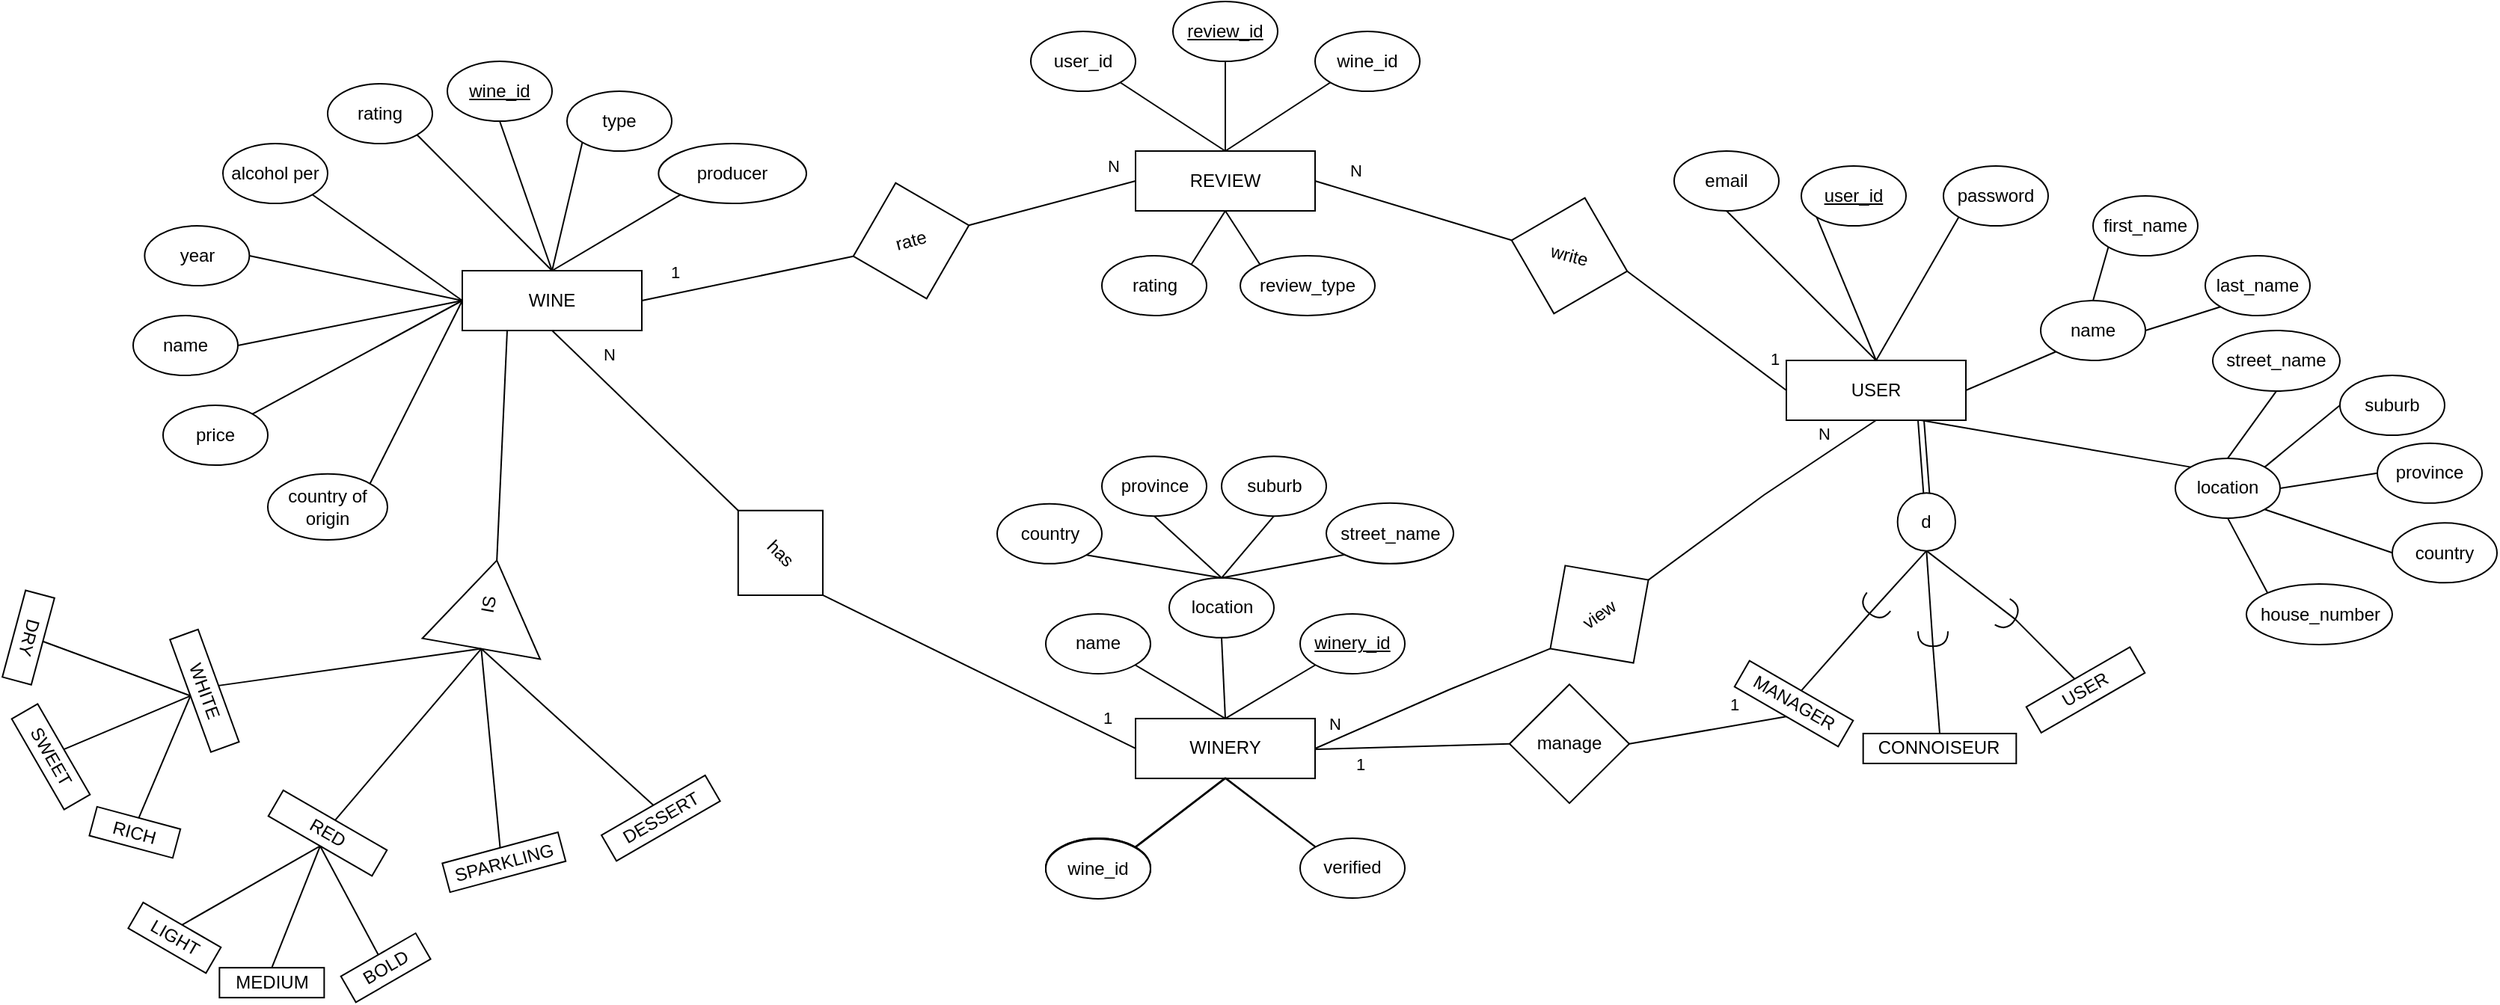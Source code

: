 <mxfile version="21.3.2" type="device">
  <diagram id="R2lEEEUBdFMjLlhIrx00" name="Page-1">
    <mxGraphModel dx="2692" dy="1970" grid="1" gridSize="10" guides="1" tooltips="1" connect="1" arrows="1" fold="1" page="1" pageScale="1" pageWidth="850" pageHeight="1100" math="0" shadow="0" extFonts="Permanent Marker^https://fonts.googleapis.com/css?family=Permanent+Marker">
      <root>
        <mxCell id="0" />
        <mxCell id="1" parent="0" />
        <mxCell id="uIdBbjLxFniSCo1o9cFx-1" value="WINE" style="rounded=0;whiteSpace=wrap;html=1;" parent="1" vertex="1">
          <mxGeometry x="20" y="70" width="120" height="40" as="geometry" />
        </mxCell>
        <mxCell id="uIdBbjLxFniSCo1o9cFx-4" value="&lt;u&gt;wine_id&lt;/u&gt;" style="ellipse;whiteSpace=wrap;html=1;" parent="1" vertex="1">
          <mxGeometry x="10" y="-70" width="70" height="40" as="geometry" />
        </mxCell>
        <mxCell id="uIdBbjLxFniSCo1o9cFx-5" value="" style="endArrow=none;html=1;rounded=0;exitX=0.5;exitY=0;exitDx=0;exitDy=0;entryX=0.5;entryY=1;entryDx=0;entryDy=0;" parent="1" source="uIdBbjLxFniSCo1o9cFx-1" target="uIdBbjLxFniSCo1o9cFx-4" edge="1">
          <mxGeometry width="50" height="50" relative="1" as="geometry">
            <mxPoint x="100" y="70" as="sourcePoint" />
            <mxPoint x="80" y="-20" as="targetPoint" />
          </mxGeometry>
        </mxCell>
        <mxCell id="uIdBbjLxFniSCo1o9cFx-6" value="type" style="ellipse;whiteSpace=wrap;html=1;" parent="1" vertex="1">
          <mxGeometry x="90" y="-50" width="70" height="40" as="geometry" />
        </mxCell>
        <mxCell id="uIdBbjLxFniSCo1o9cFx-7" value="" style="endArrow=none;html=1;rounded=0;entryX=0;entryY=1;entryDx=0;entryDy=0;exitX=0.5;exitY=0;exitDx=0;exitDy=0;" parent="1" source="uIdBbjLxFniSCo1o9cFx-1" target="uIdBbjLxFniSCo1o9cFx-6" edge="1">
          <mxGeometry width="50" height="50" relative="1" as="geometry">
            <mxPoint x="110" y="80" as="sourcePoint" />
            <mxPoint x="150.251" y="4.142" as="targetPoint" />
          </mxGeometry>
        </mxCell>
        <mxCell id="uIdBbjLxFniSCo1o9cFx-8" value="name" style="ellipse;whiteSpace=wrap;html=1;" parent="1" vertex="1">
          <mxGeometry x="-200" y="100" width="70" height="40" as="geometry" />
        </mxCell>
        <mxCell id="uIdBbjLxFniSCo1o9cFx-9" value="" style="endArrow=none;html=1;rounded=0;exitX=0;exitY=0.5;exitDx=0;exitDy=0;entryX=1;entryY=0.5;entryDx=0;entryDy=0;" parent="1" source="uIdBbjLxFniSCo1o9cFx-1" target="uIdBbjLxFniSCo1o9cFx-8" edge="1">
          <mxGeometry width="50" height="50" relative="1" as="geometry">
            <mxPoint x="40" y="90" as="sourcePoint" />
            <mxPoint x="-50" y="110" as="targetPoint" />
          </mxGeometry>
        </mxCell>
        <mxCell id="uIdBbjLxFniSCo1o9cFx-12" value="rating" style="ellipse;whiteSpace=wrap;html=1;" parent="1" vertex="1">
          <mxGeometry x="-70" y="-55" width="70" height="40" as="geometry" />
        </mxCell>
        <mxCell id="uIdBbjLxFniSCo1o9cFx-13" value="" style="endArrow=none;html=1;rounded=0;entryX=1;entryY=1;entryDx=0;entryDy=0;exitX=0.5;exitY=0;exitDx=0;exitDy=0;" parent="1" source="uIdBbjLxFniSCo1o9cFx-1" target="uIdBbjLxFniSCo1o9cFx-12" edge="1">
          <mxGeometry width="50" height="50" relative="1" as="geometry">
            <mxPoint x="140" y="110" as="sourcePoint" />
            <mxPoint x="390" y="360" as="targetPoint" />
          </mxGeometry>
        </mxCell>
        <mxCell id="uIdBbjLxFniSCo1o9cFx-17" value="USER" style="rounded=0;whiteSpace=wrap;html=1;" parent="1" vertex="1">
          <mxGeometry x="905" y="130" width="120" height="40" as="geometry" />
        </mxCell>
        <mxCell id="uIdBbjLxFniSCo1o9cFx-18" value="&lt;u&gt;user_id&lt;/u&gt;" style="ellipse;whiteSpace=wrap;html=1;" parent="1" vertex="1">
          <mxGeometry x="915" width="70" height="40" as="geometry" />
        </mxCell>
        <mxCell id="uIdBbjLxFniSCo1o9cFx-19" value="" style="endArrow=none;html=1;rounded=0;exitX=0.5;exitY=0;exitDx=0;exitDy=0;entryX=0;entryY=1;entryDx=0;entryDy=0;" parent="1" source="uIdBbjLxFniSCo1o9cFx-17" target="uIdBbjLxFniSCo1o9cFx-18" edge="1">
          <mxGeometry width="50" height="50" relative="1" as="geometry">
            <mxPoint x="985" y="130" as="sourcePoint" />
            <mxPoint x="965" y="40" as="targetPoint" />
          </mxGeometry>
        </mxCell>
        <mxCell id="uIdBbjLxFniSCo1o9cFx-20" value="password" style="ellipse;whiteSpace=wrap;html=1;" parent="1" vertex="1">
          <mxGeometry x="1010" width="70" height="40" as="geometry" />
        </mxCell>
        <mxCell id="uIdBbjLxFniSCo1o9cFx-21" value="" style="endArrow=none;html=1;rounded=0;entryX=0;entryY=1;entryDx=0;entryDy=0;exitX=0.5;exitY=0;exitDx=0;exitDy=0;" parent="1" source="uIdBbjLxFniSCo1o9cFx-17" target="uIdBbjLxFniSCo1o9cFx-20" edge="1">
          <mxGeometry width="50" height="50" relative="1" as="geometry">
            <mxPoint x="995" y="140" as="sourcePoint" />
            <mxPoint x="1245" y="390" as="targetPoint" />
          </mxGeometry>
        </mxCell>
        <mxCell id="uIdBbjLxFniSCo1o9cFx-22" value="name" style="ellipse;whiteSpace=wrap;html=1;" parent="1" vertex="1">
          <mxGeometry x="1075" y="90" width="70" height="40" as="geometry" />
        </mxCell>
        <mxCell id="uIdBbjLxFniSCo1o9cFx-23" value="" style="endArrow=none;html=1;rounded=0;exitX=1;exitY=0.5;exitDx=0;exitDy=0;entryX=0;entryY=1;entryDx=0;entryDy=0;" parent="1" source="uIdBbjLxFniSCo1o9cFx-17" target="uIdBbjLxFniSCo1o9cFx-22" edge="1">
          <mxGeometry width="50" height="50" relative="1" as="geometry">
            <mxPoint x="925" y="150" as="sourcePoint" />
            <mxPoint x="835" y="170" as="targetPoint" />
          </mxGeometry>
        </mxCell>
        <mxCell id="uIdBbjLxFniSCo1o9cFx-25" value="email" style="ellipse;whiteSpace=wrap;html=1;" parent="1" vertex="1">
          <mxGeometry x="830" y="-10" width="70" height="40" as="geometry" />
        </mxCell>
        <mxCell id="uIdBbjLxFniSCo1o9cFx-26" value="" style="endArrow=none;html=1;rounded=0;entryX=0.5;entryY=1;entryDx=0;entryDy=0;exitX=0.5;exitY=0;exitDx=0;exitDy=0;" parent="1" source="uIdBbjLxFniSCo1o9cFx-17" target="uIdBbjLxFniSCo1o9cFx-25" edge="1">
          <mxGeometry width="50" height="50" relative="1" as="geometry">
            <mxPoint x="1025" y="170" as="sourcePoint" />
            <mxPoint x="1275" y="420" as="targetPoint" />
          </mxGeometry>
        </mxCell>
        <mxCell id="uIdBbjLxFniSCo1o9cFx-28" value="write" style="rhombus;whiteSpace=wrap;html=1;rotation=15;" parent="1" vertex="1">
          <mxGeometry x="720" y="20" width="80" height="80" as="geometry" />
        </mxCell>
        <mxCell id="uIdBbjLxFniSCo1o9cFx-30" value="N" style="endArrow=none;html=1;rounded=0;exitX=1;exitY=0.5;exitDx=0;exitDy=0;entryX=0;entryY=0.5;entryDx=0;entryDy=0;" parent="1" source="uIdBbjLxFniSCo1o9cFx-107" target="uIdBbjLxFniSCo1o9cFx-76" edge="1">
          <mxGeometry x="0.776" y="14" width="50" height="50" relative="1" as="geometry">
            <mxPoint x="240" y="250" as="sourcePoint" />
            <mxPoint x="480" y="190" as="targetPoint" />
            <mxPoint x="1" as="offset" />
          </mxGeometry>
        </mxCell>
        <mxCell id="uIdBbjLxFniSCo1o9cFx-36" value="has" style="rhombus;whiteSpace=wrap;html=1;rotation=45;" parent="1" vertex="1">
          <mxGeometry x="192.68" y="218.66" width="80" height="80" as="geometry" />
        </mxCell>
        <mxCell id="uIdBbjLxFniSCo1o9cFx-41" value="1" style="endArrow=none;html=1;rounded=0;exitX=1;exitY=0.5;exitDx=0;exitDy=0;entryX=0;entryY=0.5;entryDx=0;entryDy=0;" parent="1" source="uIdBbjLxFniSCo1o9cFx-36" target="uIdBbjLxFniSCo1o9cFx-43" edge="1">
          <mxGeometry x="0.778" y="10" width="50" height="50" relative="1" as="geometry">
            <mxPoint x="350" y="59.48" as="sourcePoint" />
            <mxPoint x="430" y="269.48" as="targetPoint" />
            <mxPoint as="offset" />
          </mxGeometry>
        </mxCell>
        <mxCell id="uIdBbjLxFniSCo1o9cFx-42" value="N" style="endArrow=none;html=1;rounded=0;entryX=0;entryY=0.5;entryDx=0;entryDy=0;exitX=0.5;exitY=1;exitDx=0;exitDy=0;" parent="1" source="uIdBbjLxFniSCo1o9cFx-1" target="uIdBbjLxFniSCo1o9cFx-36" edge="1">
          <mxGeometry x="-0.557" y="15" width="50" height="50" relative="1" as="geometry">
            <mxPoint x="320" y="160" as="sourcePoint" />
            <mxPoint x="500" y="160" as="targetPoint" />
            <mxPoint as="offset" />
          </mxGeometry>
        </mxCell>
        <mxCell id="uIdBbjLxFniSCo1o9cFx-43" value="WINERY" style="rounded=0;whiteSpace=wrap;html=1;" parent="1" vertex="1">
          <mxGeometry x="470" y="369.48" width="120" height="40" as="geometry" />
        </mxCell>
        <mxCell id="uIdBbjLxFniSCo1o9cFx-44" value="&lt;u&gt;winery_id&lt;/u&gt;" style="ellipse;whiteSpace=wrap;html=1;" parent="1" vertex="1">
          <mxGeometry x="580" y="299.48" width="70" height="40" as="geometry" />
        </mxCell>
        <mxCell id="uIdBbjLxFniSCo1o9cFx-45" value="" style="endArrow=none;html=1;rounded=0;exitX=0.5;exitY=0;exitDx=0;exitDy=0;entryX=0;entryY=1;entryDx=0;entryDy=0;" parent="1" source="uIdBbjLxFniSCo1o9cFx-43" target="uIdBbjLxFniSCo1o9cFx-44" edge="1">
          <mxGeometry width="50" height="50" relative="1" as="geometry">
            <mxPoint x="550" y="369.48" as="sourcePoint" />
            <mxPoint x="530" y="279.48" as="targetPoint" />
          </mxGeometry>
        </mxCell>
        <mxCell id="uIdBbjLxFniSCo1o9cFx-46" value="location" style="ellipse;whiteSpace=wrap;html=1;" parent="1" vertex="1">
          <mxGeometry x="492.5" y="275.41" width="70" height="40" as="geometry" />
        </mxCell>
        <mxCell id="uIdBbjLxFniSCo1o9cFx-47" value="" style="endArrow=none;html=1;rounded=0;entryX=0.5;entryY=1;entryDx=0;entryDy=0;exitX=0.5;exitY=0;exitDx=0;exitDy=0;" parent="1" source="uIdBbjLxFniSCo1o9cFx-43" target="uIdBbjLxFniSCo1o9cFx-46" edge="1">
          <mxGeometry width="50" height="50" relative="1" as="geometry">
            <mxPoint x="560" y="379.48" as="sourcePoint" />
            <mxPoint x="810" y="629.48" as="targetPoint" />
          </mxGeometry>
        </mxCell>
        <mxCell id="uIdBbjLxFniSCo1o9cFx-48" value="wine_id" style="ellipse;whiteSpace=wrap;html=1;" parent="1" vertex="1">
          <mxGeometry x="410" y="449.48" width="70" height="40" as="geometry" />
        </mxCell>
        <mxCell id="uIdBbjLxFniSCo1o9cFx-49" value="" style="endArrow=none;html=1;rounded=0;exitX=0.5;exitY=1;exitDx=0;exitDy=0;entryX=1;entryY=0;entryDx=0;entryDy=0;" parent="1" source="uIdBbjLxFniSCo1o9cFx-43" target="uIdBbjLxFniSCo1o9cFx-48" edge="1">
          <mxGeometry width="50" height="50" relative="1" as="geometry">
            <mxPoint x="490" y="389.48" as="sourcePoint" />
            <mxPoint x="400" y="409.48" as="targetPoint" />
          </mxGeometry>
        </mxCell>
        <mxCell id="uIdBbjLxFniSCo1o9cFx-50" value="verified" style="ellipse;whiteSpace=wrap;html=1;" parent="1" vertex="1">
          <mxGeometry x="580" y="449.48" width="70" height="40" as="geometry" />
        </mxCell>
        <mxCell id="uIdBbjLxFniSCo1o9cFx-51" value="name" style="ellipse;whiteSpace=wrap;html=1;" parent="1" vertex="1">
          <mxGeometry x="410" y="299.48" width="70" height="40" as="geometry" />
        </mxCell>
        <mxCell id="uIdBbjLxFniSCo1o9cFx-52" value="" style="endArrow=none;html=1;rounded=0;entryX=1;entryY=1;entryDx=0;entryDy=0;exitX=0.5;exitY=0;exitDx=0;exitDy=0;" parent="1" source="uIdBbjLxFniSCo1o9cFx-43" target="uIdBbjLxFniSCo1o9cFx-51" edge="1">
          <mxGeometry width="50" height="50" relative="1" as="geometry">
            <mxPoint x="590" y="409.48" as="sourcePoint" />
            <mxPoint x="840" y="659.48" as="targetPoint" />
          </mxGeometry>
        </mxCell>
        <mxCell id="uIdBbjLxFniSCo1o9cFx-53" value="" style="endArrow=none;html=1;rounded=0;entryX=0;entryY=0;entryDx=0;entryDy=0;exitX=0.5;exitY=1;exitDx=0;exitDy=0;" parent="1" source="uIdBbjLxFniSCo1o9cFx-43" target="uIdBbjLxFniSCo1o9cFx-50" edge="1">
          <mxGeometry width="50" height="50" relative="1" as="geometry">
            <mxPoint x="570" y="389.48" as="sourcePoint" />
            <mxPoint x="685" y="309.48" as="targetPoint" />
          </mxGeometry>
        </mxCell>
        <mxCell id="uIdBbjLxFniSCo1o9cFx-70" value="N" style="endArrow=none;html=1;rounded=0;exitX=1;exitY=0.5;exitDx=0;exitDy=0;entryX=0;entryY=0.5;entryDx=0;entryDy=0;" parent="1" source="uIdBbjLxFniSCo1o9cFx-43" target="uIdBbjLxFniSCo1o9cFx-133" edge="1">
          <mxGeometry x="-0.778" y="10" width="50" height="50" relative="1" as="geometry">
            <mxPoint x="300" y="399.48" as="sourcePoint" />
            <mxPoint x="731.896" y="287.944" as="targetPoint" />
            <mxPoint as="offset" />
            <Array as="points">
              <mxPoint x="680" y="350" />
            </Array>
          </mxGeometry>
        </mxCell>
        <mxCell id="uIdBbjLxFniSCo1o9cFx-71" value="N" style="endArrow=none;html=1;rounded=0;exitX=1;exitY=0.5;exitDx=0;exitDy=0;entryX=0.5;entryY=1;entryDx=0;entryDy=0;" parent="1" source="uIdBbjLxFniSCo1o9cFx-133" target="uIdBbjLxFniSCo1o9cFx-17" edge="1">
          <mxGeometry x="0.63" y="12" width="50" height="50" relative="1" as="geometry">
            <mxPoint x="718.464" y="241.376" as="sourcePoint" />
            <mxPoint x="410" y="390" as="targetPoint" />
            <mxPoint as="offset" />
            <Array as="points">
              <mxPoint x="890" y="220" />
            </Array>
          </mxGeometry>
        </mxCell>
        <mxCell id="uIdBbjLxFniSCo1o9cFx-72" value="last_name" style="ellipse;whiteSpace=wrap;html=1;" parent="1" vertex="1">
          <mxGeometry x="1185" y="60" width="70" height="40" as="geometry" />
        </mxCell>
        <mxCell id="uIdBbjLxFniSCo1o9cFx-73" value="first_name" style="ellipse;whiteSpace=wrap;html=1;" parent="1" vertex="1">
          <mxGeometry x="1110" y="20" width="70" height="40" as="geometry" />
        </mxCell>
        <mxCell id="uIdBbjLxFniSCo1o9cFx-74" value="" style="endArrow=none;html=1;rounded=0;entryX=0;entryY=1;entryDx=0;entryDy=0;exitX=0.5;exitY=0;exitDx=0;exitDy=0;" parent="1" source="uIdBbjLxFniSCo1o9cFx-22" target="uIdBbjLxFniSCo1o9cFx-73" edge="1">
          <mxGeometry width="50" height="50" relative="1" as="geometry">
            <mxPoint x="965" y="100" as="sourcePoint" />
            <mxPoint x="1035" y="34" as="targetPoint" />
          </mxGeometry>
        </mxCell>
        <mxCell id="uIdBbjLxFniSCo1o9cFx-75" value="" style="endArrow=none;html=1;rounded=0;entryX=0;entryY=1;entryDx=0;entryDy=0;exitX=1;exitY=0.5;exitDx=0;exitDy=0;" parent="1" source="uIdBbjLxFniSCo1o9cFx-22" target="uIdBbjLxFniSCo1o9cFx-72" edge="1">
          <mxGeometry width="50" height="50" relative="1" as="geometry">
            <mxPoint x="975" y="110" as="sourcePoint" />
            <mxPoint x="1045" y="44" as="targetPoint" />
          </mxGeometry>
        </mxCell>
        <mxCell id="uIdBbjLxFniSCo1o9cFx-76" value="REVIEW" style="rounded=0;whiteSpace=wrap;html=1;" parent="1" vertex="1">
          <mxGeometry x="470" y="-10" width="120" height="40" as="geometry" />
        </mxCell>
        <mxCell id="uIdBbjLxFniSCo1o9cFx-77" value="&lt;u&gt;review_id&lt;/u&gt;" style="ellipse;whiteSpace=wrap;html=1;" parent="1" vertex="1">
          <mxGeometry x="495" y="-110" width="70" height="40" as="geometry" />
        </mxCell>
        <mxCell id="uIdBbjLxFniSCo1o9cFx-78" value="" style="endArrow=none;html=1;rounded=0;exitX=0.5;exitY=0;exitDx=0;exitDy=0;entryX=0.5;entryY=1;entryDx=0;entryDy=0;" parent="1" source="uIdBbjLxFniSCo1o9cFx-76" target="uIdBbjLxFniSCo1o9cFx-77" edge="1">
          <mxGeometry width="50" height="50" relative="1" as="geometry">
            <mxPoint x="550" y="10" as="sourcePoint" />
            <mxPoint x="530" y="-80" as="targetPoint" />
          </mxGeometry>
        </mxCell>
        <mxCell id="uIdBbjLxFniSCo1o9cFx-79" value="wine_id" style="ellipse;whiteSpace=wrap;html=1;" parent="1" vertex="1">
          <mxGeometry x="590" y="-90" width="70" height="40" as="geometry" />
        </mxCell>
        <mxCell id="uIdBbjLxFniSCo1o9cFx-80" value="" style="endArrow=none;html=1;rounded=0;entryX=0;entryY=1;entryDx=0;entryDy=0;exitX=0.5;exitY=0;exitDx=0;exitDy=0;" parent="1" source="uIdBbjLxFniSCo1o9cFx-76" target="uIdBbjLxFniSCo1o9cFx-79" edge="1">
          <mxGeometry width="50" height="50" relative="1" as="geometry">
            <mxPoint x="560" y="20" as="sourcePoint" />
            <mxPoint x="810" y="270" as="targetPoint" />
          </mxGeometry>
        </mxCell>
        <mxCell id="uIdBbjLxFniSCo1o9cFx-82" value="1" style="endArrow=none;html=1;rounded=0;exitX=1;exitY=0.5;exitDx=0;exitDy=0;entryX=0;entryY=0.5;entryDx=0;entryDy=0;" parent="1" source="uIdBbjLxFniSCo1o9cFx-28" target="uIdBbjLxFniSCo1o9cFx-17" edge="1">
          <mxGeometry x="0.705" y="12" width="50" height="50" relative="1" as="geometry">
            <mxPoint x="450" y="70" as="sourcePoint" />
            <mxPoint x="610" y="70" as="targetPoint" />
            <mxPoint as="offset" />
          </mxGeometry>
        </mxCell>
        <mxCell id="uIdBbjLxFniSCo1o9cFx-83" value="user_id" style="ellipse;whiteSpace=wrap;html=1;" parent="1" vertex="1">
          <mxGeometry x="400" y="-90" width="70" height="40" as="geometry" />
        </mxCell>
        <mxCell id="uIdBbjLxFniSCo1o9cFx-84" value="" style="endArrow=none;html=1;rounded=0;entryX=1;entryY=1;entryDx=0;entryDy=0;exitX=0.5;exitY=0;exitDx=0;exitDy=0;" parent="1" source="uIdBbjLxFniSCo1o9cFx-76" target="uIdBbjLxFniSCo1o9cFx-83" edge="1">
          <mxGeometry width="50" height="50" relative="1" as="geometry">
            <mxPoint x="590" y="50" as="sourcePoint" />
            <mxPoint x="840" y="300" as="targetPoint" />
          </mxGeometry>
        </mxCell>
        <mxCell id="uIdBbjLxFniSCo1o9cFx-102" value="N" style="endArrow=none;html=1;rounded=0;exitX=1;exitY=0.5;exitDx=0;exitDy=0;entryX=0;entryY=0.5;entryDx=0;entryDy=0;" parent="1" source="uIdBbjLxFniSCo1o9cFx-76" target="uIdBbjLxFniSCo1o9cFx-28" edge="1">
          <mxGeometry x="-0.654" y="14" width="50" height="50" relative="1" as="geometry">
            <mxPoint x="780" y="210" as="sourcePoint" />
            <mxPoint x="925" y="260" as="targetPoint" />
            <mxPoint as="offset" />
          </mxGeometry>
        </mxCell>
        <mxCell id="uIdBbjLxFniSCo1o9cFx-107" value="rate" style="rhombus;whiteSpace=wrap;html=1;rotation=-15;" parent="1" vertex="1">
          <mxGeometry x="280" y="10" width="80" height="80" as="geometry" />
        </mxCell>
        <mxCell id="uIdBbjLxFniSCo1o9cFx-112" value="1" style="endArrow=none;html=1;rounded=0;exitX=1;exitY=0.5;exitDx=0;exitDy=0;entryX=0;entryY=0.5;entryDx=0;entryDy=0;" parent="1" source="uIdBbjLxFniSCo1o9cFx-1" target="uIdBbjLxFniSCo1o9cFx-107" edge="1">
          <mxGeometry x="-0.654" y="14" width="50" height="50" relative="1" as="geometry">
            <mxPoint x="240" y="-140" as="sourcePoint" />
            <mxPoint x="545" y="90" as="targetPoint" />
            <mxPoint as="offset" />
          </mxGeometry>
        </mxCell>
        <mxCell id="uIdBbjLxFniSCo1o9cFx-117" value="IS&lt;br&gt;" style="triangle;whiteSpace=wrap;html=1;rotation=-80;" parent="1" vertex="1">
          <mxGeometry x="7.88" y="253.25" width="60" height="80" as="geometry" />
        </mxCell>
        <mxCell id="uIdBbjLxFniSCo1o9cFx-118" value="" style="endArrow=none;html=1;rounded=0;exitX=0.25;exitY=1;exitDx=0;exitDy=0;entryX=1;entryY=0.5;entryDx=0;entryDy=0;" parent="1" source="uIdBbjLxFniSCo1o9cFx-1" target="uIdBbjLxFniSCo1o9cFx-117" edge="1">
          <mxGeometry width="50" height="50" relative="1" as="geometry">
            <mxPoint x="-20.0" y="163.52" as="sourcePoint" />
            <mxPoint x="-62.12" y="234.28" as="targetPoint" />
          </mxGeometry>
        </mxCell>
        <mxCell id="uIdBbjLxFniSCo1o9cFx-120" value="" style="endArrow=none;html=1;rounded=0;exitX=0;exitY=0.5;exitDx=0;exitDy=0;entryX=0.5;entryY=0;entryDx=0;entryDy=0;" parent="1" source="uIdBbjLxFniSCo1o9cFx-117" target="uIdBbjLxFniSCo1o9cFx-123" edge="1">
          <mxGeometry width="50" height="50" relative="1" as="geometry">
            <mxPoint x="30.115" y="323.408" as="sourcePoint" />
            <mxPoint x="-112.32" y="363.39" as="targetPoint" />
          </mxGeometry>
        </mxCell>
        <mxCell id="uIdBbjLxFniSCo1o9cFx-121" value="" style="endArrow=none;html=1;rounded=0;entryX=0.5;entryY=0;entryDx=0;entryDy=0;exitX=0;exitY=0.5;exitDx=0;exitDy=0;" parent="1" source="uIdBbjLxFniSCo1o9cFx-117" target="uIdBbjLxFniSCo1o9cFx-124" edge="1">
          <mxGeometry width="50" height="50" relative="1" as="geometry">
            <mxPoint y="350" as="sourcePoint" />
            <mxPoint x="-62.32" y="383.39" as="targetPoint" />
          </mxGeometry>
        </mxCell>
        <mxCell id="uIdBbjLxFniSCo1o9cFx-122" value="" style="endArrow=none;html=1;rounded=0;exitX=0;exitY=0.5;exitDx=0;exitDy=0;entryX=0.5;entryY=0;entryDx=0;entryDy=0;" parent="1" source="uIdBbjLxFniSCo1o9cFx-117" target="uIdBbjLxFniSCo1o9cFx-125" edge="1">
          <mxGeometry width="50" height="50" relative="1" as="geometry">
            <mxPoint x="30.115" y="323.408" as="sourcePoint" />
            <mxPoint x="20.0" y="427.47" as="targetPoint" />
          </mxGeometry>
        </mxCell>
        <mxCell id="uIdBbjLxFniSCo1o9cFx-123" value="WHITE" style="rounded=0;whiteSpace=wrap;html=1;rotation=70;" parent="1" vertex="1">
          <mxGeometry x="-192.32" y="340.86" width="80" height="20" as="geometry" />
        </mxCell>
        <mxCell id="uIdBbjLxFniSCo1o9cFx-124" value="RED" style="rounded=0;whiteSpace=wrap;html=1;rotation=30;" parent="1" vertex="1">
          <mxGeometry x="-110" y="436.08" width="80" height="20" as="geometry" />
        </mxCell>
        <mxCell id="uIdBbjLxFniSCo1o9cFx-125" value="SPARKLING" style="rounded=0;whiteSpace=wrap;html=1;rotation=-15;" parent="1" vertex="1">
          <mxGeometry x="7.88" y="455.56" width="80" height="20" as="geometry" />
        </mxCell>
        <mxCell id="uIdBbjLxFniSCo1o9cFx-133" value="view" style="rhombus;whiteSpace=wrap;html=1;rotation=-35;" parent="1" vertex="1">
          <mxGeometry x="740" y="260" width="80" height="79.48" as="geometry" />
        </mxCell>
        <mxCell id="uIdBbjLxFniSCo1o9cFx-137" value="year" style="ellipse;whiteSpace=wrap;html=1;" parent="1" vertex="1">
          <mxGeometry x="-192.32" y="40" width="70" height="40" as="geometry" />
        </mxCell>
        <mxCell id="uIdBbjLxFniSCo1o9cFx-138" value="" style="endArrow=none;html=1;rounded=0;exitX=0;exitY=0.5;exitDx=0;exitDy=0;entryX=1;entryY=0.5;entryDx=0;entryDy=0;" parent="1" source="uIdBbjLxFniSCo1o9cFx-1" target="uIdBbjLxFniSCo1o9cFx-137" edge="1">
          <mxGeometry width="50" height="50" relative="1" as="geometry">
            <mxPoint x="90" y="80" as="sourcePoint" />
            <mxPoint x="-50" y="100" as="targetPoint" />
          </mxGeometry>
        </mxCell>
        <mxCell id="uIdBbjLxFniSCo1o9cFx-140" value="location" style="ellipse;whiteSpace=wrap;html=1;" parent="1" vertex="1">
          <mxGeometry x="1165" y="195.45" width="70" height="40" as="geometry" />
        </mxCell>
        <mxCell id="uIdBbjLxFniSCo1o9cFx-141" value="" style="endArrow=none;html=1;rounded=0;entryX=0;entryY=0;entryDx=0;entryDy=0;exitX=0.75;exitY=1;exitDx=0;exitDy=0;" parent="1" source="uIdBbjLxFniSCo1o9cFx-17" target="uIdBbjLxFniSCo1o9cFx-140" edge="1">
          <mxGeometry width="50" height="50" relative="1" as="geometry">
            <mxPoint x="950" y="289.52" as="sourcePoint" />
            <mxPoint x="1230" y="550" as="targetPoint" />
          </mxGeometry>
        </mxCell>
        <mxCell id="uIdBbjLxFniSCo1o9cFx-142" value="street_name" style="ellipse;whiteSpace=wrap;html=1;" parent="1" vertex="1">
          <mxGeometry x="1190" y="110" width="85" height="40.52" as="geometry" />
        </mxCell>
        <mxCell id="uIdBbjLxFniSCo1o9cFx-143" value="" style="endArrow=none;html=1;rounded=0;entryX=0.5;entryY=1;entryDx=0;entryDy=0;exitX=0.5;exitY=0;exitDx=0;exitDy=0;" parent="1" source="uIdBbjLxFniSCo1o9cFx-140" target="uIdBbjLxFniSCo1o9cFx-142" edge="1">
          <mxGeometry width="50" height="50" relative="1" as="geometry">
            <mxPoint x="1230" y="250.04" as="sourcePoint" />
            <mxPoint x="980" y="674.93" as="targetPoint" />
          </mxGeometry>
        </mxCell>
        <mxCell id="uIdBbjLxFniSCo1o9cFx-144" value="suburb" style="ellipse;whiteSpace=wrap;html=1;" parent="1" vertex="1">
          <mxGeometry x="1275" y="140" width="70" height="40" as="geometry" />
        </mxCell>
        <mxCell id="uIdBbjLxFniSCo1o9cFx-145" value="" style="endArrow=none;html=1;rounded=0;entryX=0;entryY=0.5;entryDx=0;entryDy=0;exitX=1;exitY=0;exitDx=0;exitDy=0;" parent="1" source="uIdBbjLxFniSCo1o9cFx-140" target="uIdBbjLxFniSCo1o9cFx-144" edge="1">
          <mxGeometry width="50" height="50" relative="1" as="geometry">
            <mxPoint x="1230" y="250.04" as="sourcePoint" />
            <mxPoint x="1405" y="645.41" as="targetPoint" />
          </mxGeometry>
        </mxCell>
        <mxCell id="uIdBbjLxFniSCo1o9cFx-149" value="province" style="ellipse;whiteSpace=wrap;html=1;" parent="1" vertex="1">
          <mxGeometry x="1300" y="185.41" width="70" height="40" as="geometry" />
        </mxCell>
        <mxCell id="uIdBbjLxFniSCo1o9cFx-150" value="country" style="ellipse;whiteSpace=wrap;html=1;" parent="1" vertex="1">
          <mxGeometry x="1310" y="238.66" width="70" height="40" as="geometry" />
        </mxCell>
        <mxCell id="uIdBbjLxFniSCo1o9cFx-151" value="" style="endArrow=none;html=1;rounded=0;entryX=0;entryY=0.5;entryDx=0;entryDy=0;exitX=1;exitY=0.5;exitDx=0;exitDy=0;" parent="1" source="uIdBbjLxFniSCo1o9cFx-140" target="uIdBbjLxFniSCo1o9cFx-149" edge="1">
          <mxGeometry width="50" height="50" relative="1" as="geometry">
            <mxPoint x="1230" y="250.04" as="sourcePoint" />
            <mxPoint x="1295" y="326.45" as="targetPoint" />
          </mxGeometry>
        </mxCell>
        <mxCell id="uIdBbjLxFniSCo1o9cFx-152" value="" style="endArrow=none;html=1;rounded=0;entryX=0;entryY=0.5;entryDx=0;entryDy=0;exitX=1;exitY=1;exitDx=0;exitDy=0;" parent="1" source="uIdBbjLxFniSCo1o9cFx-140" target="uIdBbjLxFniSCo1o9cFx-150" edge="1">
          <mxGeometry width="50" height="50" relative="1" as="geometry">
            <mxPoint x="1230" y="250.04" as="sourcePoint" />
            <mxPoint x="1305" y="336.45" as="targetPoint" />
          </mxGeometry>
        </mxCell>
        <mxCell id="uIdBbjLxFniSCo1o9cFx-153" value="street_name" style="ellipse;whiteSpace=wrap;html=1;" parent="1" vertex="1">
          <mxGeometry x="597.5" y="225.41" width="85" height="40.52" as="geometry" />
        </mxCell>
        <mxCell id="uIdBbjLxFniSCo1o9cFx-154" value="suburb" style="ellipse;whiteSpace=wrap;html=1;" parent="1" vertex="1">
          <mxGeometry x="527.5" y="194.07" width="70" height="40" as="geometry" />
        </mxCell>
        <mxCell id="uIdBbjLxFniSCo1o9cFx-155" value="province" style="ellipse;whiteSpace=wrap;html=1;" parent="1" vertex="1">
          <mxGeometry x="447.5" y="194.07" width="70" height="40" as="geometry" />
        </mxCell>
        <mxCell id="uIdBbjLxFniSCo1o9cFx-156" value="country" style="ellipse;whiteSpace=wrap;html=1;" parent="1" vertex="1">
          <mxGeometry x="377.5" y="225.93" width="70" height="40" as="geometry" />
        </mxCell>
        <mxCell id="uIdBbjLxFniSCo1o9cFx-157" value="" style="endArrow=none;html=1;rounded=0;entryX=1;entryY=1;entryDx=0;entryDy=0;exitX=0.5;exitY=0;exitDx=0;exitDy=0;" parent="1" source="uIdBbjLxFniSCo1o9cFx-46" target="uIdBbjLxFniSCo1o9cFx-156" edge="1">
          <mxGeometry width="50" height="50" relative="1" as="geometry">
            <mxPoint x="537.5" y="390.34" as="sourcePoint" />
            <mxPoint x="537.5" y="325.34" as="targetPoint" />
          </mxGeometry>
        </mxCell>
        <mxCell id="uIdBbjLxFniSCo1o9cFx-158" value="" style="endArrow=none;html=1;rounded=0;entryX=0.5;entryY=1;entryDx=0;entryDy=0;exitX=0.5;exitY=0;exitDx=0;exitDy=0;" parent="1" source="uIdBbjLxFniSCo1o9cFx-46" target="uIdBbjLxFniSCo1o9cFx-155" edge="1">
          <mxGeometry width="50" height="50" relative="1" as="geometry">
            <mxPoint x="547.5" y="400.34" as="sourcePoint" />
            <mxPoint x="547.5" y="335.34" as="targetPoint" />
          </mxGeometry>
        </mxCell>
        <mxCell id="uIdBbjLxFniSCo1o9cFx-159" value="" style="endArrow=none;html=1;rounded=0;entryX=0.5;entryY=1;entryDx=0;entryDy=0;exitX=0.5;exitY=0;exitDx=0;exitDy=0;" parent="1" source="uIdBbjLxFniSCo1o9cFx-46" target="uIdBbjLxFniSCo1o9cFx-154" edge="1">
          <mxGeometry width="50" height="50" relative="1" as="geometry">
            <mxPoint x="557.5" y="410.34" as="sourcePoint" />
            <mxPoint x="557.5" y="345.34" as="targetPoint" />
          </mxGeometry>
        </mxCell>
        <mxCell id="uIdBbjLxFniSCo1o9cFx-160" value="" style="endArrow=none;html=1;rounded=0;entryX=0;entryY=1;entryDx=0;entryDy=0;exitX=0.5;exitY=0;exitDx=0;exitDy=0;" parent="1" source="uIdBbjLxFniSCo1o9cFx-46" target="uIdBbjLxFniSCo1o9cFx-153" edge="1">
          <mxGeometry width="50" height="50" relative="1" as="geometry">
            <mxPoint x="567.5" y="420.34" as="sourcePoint" />
            <mxPoint x="567.5" y="355.34" as="targetPoint" />
          </mxGeometry>
        </mxCell>
        <mxCell id="uIdBbjLxFniSCo1o9cFx-162" value="house_number" style="ellipse;whiteSpace=wrap;html=1;" parent="1" vertex="1">
          <mxGeometry x="1212.5" y="279.48" width="97.5" height="40.52" as="geometry" />
        </mxCell>
        <mxCell id="uIdBbjLxFniSCo1o9cFx-163" value="" style="endArrow=none;html=1;rounded=0;entryX=0;entryY=0;entryDx=0;entryDy=0;exitX=0.5;exitY=1;exitDx=0;exitDy=0;" parent="1" source="uIdBbjLxFniSCo1o9cFx-140" target="uIdBbjLxFniSCo1o9cFx-162" edge="1">
          <mxGeometry width="50" height="50" relative="1" as="geometry">
            <mxPoint x="1230" y="250.04" as="sourcePoint" />
            <mxPoint x="735" y="649.0" as="targetPoint" />
          </mxGeometry>
        </mxCell>
        <mxCell id="uIdBbjLxFniSCo1o9cFx-165" value="producer" style="ellipse;whiteSpace=wrap;html=1;" parent="1" vertex="1">
          <mxGeometry x="151.16" y="-15" width="98.84" height="40" as="geometry" />
        </mxCell>
        <mxCell id="uIdBbjLxFniSCo1o9cFx-166" value="" style="endArrow=none;html=1;rounded=0;entryX=0;entryY=1;entryDx=0;entryDy=0;exitX=0.5;exitY=0;exitDx=0;exitDy=0;" parent="1" source="uIdBbjLxFniSCo1o9cFx-1" target="uIdBbjLxFniSCo1o9cFx-165" edge="1">
          <mxGeometry width="50" height="50" relative="1" as="geometry">
            <mxPoint x="131.16" y="95" as="sourcePoint" />
            <mxPoint x="211.411" y="39.142" as="targetPoint" />
          </mxGeometry>
        </mxCell>
        <mxCell id="uIdBbjLxFniSCo1o9cFx-167" value="country of origin" style="ellipse;whiteSpace=wrap;html=1;" parent="1" vertex="1">
          <mxGeometry x="-110" y="205.93" width="80" height="44.07" as="geometry" />
        </mxCell>
        <mxCell id="uIdBbjLxFniSCo1o9cFx-168" value="" style="endArrow=none;html=1;rounded=0;exitX=0;exitY=0.5;exitDx=0;exitDy=0;entryX=1;entryY=0;entryDx=0;entryDy=0;" parent="1" source="uIdBbjLxFniSCo1o9cFx-1" target="uIdBbjLxFniSCo1o9cFx-167" edge="1">
          <mxGeometry width="50" height="50" relative="1" as="geometry">
            <mxPoint x="30" y="200" as="sourcePoint" />
            <mxPoint x="-40" y="220" as="targetPoint" />
          </mxGeometry>
        </mxCell>
        <mxCell id="uIdBbjLxFniSCo1o9cFx-169" value="price" style="ellipse;whiteSpace=wrap;html=1;" parent="1" vertex="1">
          <mxGeometry x="-180.0" y="160" width="70" height="40" as="geometry" />
        </mxCell>
        <mxCell id="uIdBbjLxFniSCo1o9cFx-170" value="" style="endArrow=none;html=1;rounded=0;exitX=0;exitY=0.5;exitDx=0;exitDy=0;entryX=1;entryY=0;entryDx=0;entryDy=0;" parent="1" source="uIdBbjLxFniSCo1o9cFx-1" target="uIdBbjLxFniSCo1o9cFx-169" edge="1">
          <mxGeometry width="50" height="50" relative="1" as="geometry">
            <mxPoint x="30" y="200" as="sourcePoint" />
            <mxPoint x="-40" y="210" as="targetPoint" />
          </mxGeometry>
        </mxCell>
        <mxCell id="uIdBbjLxFniSCo1o9cFx-171" value="alcohol per" style="ellipse;whiteSpace=wrap;html=1;" parent="1" vertex="1">
          <mxGeometry x="-140" y="-15" width="70" height="40" as="geometry" />
        </mxCell>
        <mxCell id="uIdBbjLxFniSCo1o9cFx-172" value="" style="endArrow=none;html=1;rounded=0;exitX=0;exitY=0.5;exitDx=0;exitDy=0;entryX=1;entryY=1;entryDx=0;entryDy=0;" parent="1" source="uIdBbjLxFniSCo1o9cFx-1" target="uIdBbjLxFniSCo1o9cFx-171" edge="1">
          <mxGeometry width="50" height="50" relative="1" as="geometry">
            <mxPoint x="37.68" y="40" as="sourcePoint" />
            <mxPoint x="-32.32" y="50" as="targetPoint" />
          </mxGeometry>
        </mxCell>
        <mxCell id="kYZ5bdaNt_2jnJTmbMFZ-7" value="" style="endArrow=none;html=1;rounded=0;exitX=0.5;exitY=1;exitDx=0;exitDy=0;entryX=0.5;entryY=0;entryDx=0;entryDy=0;" parent="1" source="uIdBbjLxFniSCo1o9cFx-124" target="kYZ5bdaNt_2jnJTmbMFZ-10" edge="1">
          <mxGeometry width="50" height="50" relative="1" as="geometry">
            <mxPoint x="-69.32" y="466.6" as="sourcePoint" />
            <mxPoint x="-185" y="527.6" as="targetPoint" />
          </mxGeometry>
        </mxCell>
        <mxCell id="kYZ5bdaNt_2jnJTmbMFZ-8" value="" style="endArrow=none;html=1;rounded=0;exitX=0.5;exitY=1;exitDx=0;exitDy=0;entryX=0.5;entryY=0;entryDx=0;entryDy=0;" parent="1" source="uIdBbjLxFniSCo1o9cFx-124" target="kYZ5bdaNt_2jnJTmbMFZ-11" edge="1">
          <mxGeometry width="50" height="50" relative="1" as="geometry">
            <mxPoint x="-69.32" y="466.6" as="sourcePoint" />
            <mxPoint x="-135" y="547.6" as="targetPoint" />
          </mxGeometry>
        </mxCell>
        <mxCell id="kYZ5bdaNt_2jnJTmbMFZ-9" value="" style="endArrow=none;html=1;rounded=0;exitX=0.5;exitY=1;exitDx=0;exitDy=0;entryX=0.5;entryY=0;entryDx=0;entryDy=0;" parent="1" source="uIdBbjLxFniSCo1o9cFx-124" target="kYZ5bdaNt_2jnJTmbMFZ-12" edge="1">
          <mxGeometry width="50" height="50" relative="1" as="geometry">
            <mxPoint x="-69.32" y="466.6" as="sourcePoint" />
            <mxPoint x="-85" y="567.6" as="targetPoint" />
          </mxGeometry>
        </mxCell>
        <mxCell id="kYZ5bdaNt_2jnJTmbMFZ-10" value="LIGHT" style="rounded=0;whiteSpace=wrap;html=1;rotation=30;" parent="1" vertex="1">
          <mxGeometry x="-202.32" y="506.08" width="60" height="20" as="geometry" />
        </mxCell>
        <mxCell id="kYZ5bdaNt_2jnJTmbMFZ-11" value="MEDIUM" style="rounded=0;whiteSpace=wrap;html=1;rotation=0;" parent="1" vertex="1">
          <mxGeometry x="-142.32" y="536.08" width="70" height="20" as="geometry" />
        </mxCell>
        <mxCell id="kYZ5bdaNt_2jnJTmbMFZ-12" value="BOLD" style="rounded=0;whiteSpace=wrap;html=1;rotation=-30;" parent="1" vertex="1">
          <mxGeometry x="-60.0" y="526.08" width="57.68" height="20" as="geometry" />
        </mxCell>
        <mxCell id="kYZ5bdaNt_2jnJTmbMFZ-22" value="DRY" style="rounded=0;whiteSpace=wrap;html=1;rotation=105;" parent="1" vertex="1">
          <mxGeometry x="-300" y="305.3" width="60" height="20" as="geometry" />
        </mxCell>
        <mxCell id="kYZ5bdaNt_2jnJTmbMFZ-23" value="SWEET" style="rounded=0;whiteSpace=wrap;html=1;rotation=60;" parent="1" vertex="1">
          <mxGeometry x="-290" y="385.04" width="70" height="20" as="geometry" />
        </mxCell>
        <mxCell id="kYZ5bdaNt_2jnJTmbMFZ-24" value="RICH" style="rounded=0;whiteSpace=wrap;html=1;rotation=15;" parent="1" vertex="1">
          <mxGeometry x="-227.68" y="435.56" width="57.68" height="20" as="geometry" />
        </mxCell>
        <mxCell id="kYZ5bdaNt_2jnJTmbMFZ-28" value="" style="endArrow=none;html=1;rounded=0;exitX=0.5;exitY=1;exitDx=0;exitDy=0;entryX=0.5;entryY=0;entryDx=0;entryDy=0;" parent="1" source="uIdBbjLxFniSCo1o9cFx-123" target="kYZ5bdaNt_2jnJTmbMFZ-23" edge="1">
          <mxGeometry width="50" height="50" relative="1" as="geometry">
            <mxPoint x="22" y="342.56" as="sourcePoint" />
            <mxPoint x="-134" y="355.56" as="targetPoint" />
          </mxGeometry>
        </mxCell>
        <mxCell id="kYZ5bdaNt_2jnJTmbMFZ-30" value="" style="endArrow=none;html=1;rounded=0;exitX=0.5;exitY=1;exitDx=0;exitDy=0;entryX=0.5;entryY=0;entryDx=0;entryDy=0;" parent="1" source="uIdBbjLxFniSCo1o9cFx-123" target="kYZ5bdaNt_2jnJTmbMFZ-22" edge="1">
          <mxGeometry width="50" height="50" relative="1" as="geometry">
            <mxPoint x="-151" y="365.56" as="sourcePoint" />
            <mxPoint x="-236" y="399.56" as="targetPoint" />
          </mxGeometry>
        </mxCell>
        <mxCell id="kYZ5bdaNt_2jnJTmbMFZ-31" value="" style="endArrow=none;html=1;rounded=0;exitX=0.5;exitY=1;exitDx=0;exitDy=0;entryX=0.5;entryY=0;entryDx=0;entryDy=0;" parent="1" source="uIdBbjLxFniSCo1o9cFx-123" target="kYZ5bdaNt_2jnJTmbMFZ-24" edge="1">
          <mxGeometry width="50" height="50" relative="1" as="geometry">
            <mxPoint x="-141" y="375.56" as="sourcePoint" />
            <mxPoint x="-226" y="409.56" as="targetPoint" />
          </mxGeometry>
        </mxCell>
        <mxCell id="kYZ5bdaNt_2jnJTmbMFZ-33" value="" style="endArrow=none;html=1;rounded=0;exitX=0;exitY=0.5;exitDx=0;exitDy=0;entryX=0.5;entryY=0;entryDx=0;entryDy=0;" parent="1" source="uIdBbjLxFniSCo1o9cFx-117" target="kYZ5bdaNt_2jnJTmbMFZ-34" edge="1">
          <mxGeometry width="50" height="50" relative="1" as="geometry">
            <mxPoint x="30.115" y="323.408" as="sourcePoint" />
            <mxPoint x="100" y="383.29" as="targetPoint" />
          </mxGeometry>
        </mxCell>
        <mxCell id="kYZ5bdaNt_2jnJTmbMFZ-34" value="DESSERT" style="rounded=0;whiteSpace=wrap;html=1;rotation=-30;" parent="1" vertex="1">
          <mxGeometry x="112.68" y="426.08" width="80" height="20" as="geometry" />
        </mxCell>
        <mxCell id="7i4iARAtb6lpRAXqWtTC-3" value="" style="endArrow=none;html=1;rounded=0;exitX=1;exitY=0.5;exitDx=0;exitDy=0;entryX=0.5;entryY=0;entryDx=0;entryDy=0;exitPerimeter=0;" edge="1" parent="1" source="7i4iARAtb6lpRAXqWtTC-41" target="7i4iARAtb6lpRAXqWtTC-7">
          <mxGeometry width="50" height="50" relative="1" as="geometry">
            <mxPoint x="1002.615" y="304.776" as="sourcePoint" />
            <mxPoint x="917.68" y="425.1" as="targetPoint" />
          </mxGeometry>
        </mxCell>
        <mxCell id="7i4iARAtb6lpRAXqWtTC-4" value="" style="endArrow=none;html=1;rounded=0;entryX=0.5;entryY=0;entryDx=0;entryDy=0;exitX=1;exitY=0.5;exitDx=0;exitDy=0;exitPerimeter=0;" edge="1" parent="1" source="7i4iARAtb6lpRAXqWtTC-42" target="7i4iARAtb6lpRAXqWtTC-6">
          <mxGeometry width="50" height="50" relative="1" as="geometry">
            <mxPoint x="1002.615" y="304.776" as="sourcePoint" />
            <mxPoint x="967.68" y="445.1" as="targetPoint" />
          </mxGeometry>
        </mxCell>
        <mxCell id="7i4iARAtb6lpRAXqWtTC-5" value="" style="endArrow=none;html=1;rounded=0;exitX=0.5;exitY=1;exitDx=0;exitDy=0;entryX=1;entryY=0.5;entryDx=0;entryDy=0;entryPerimeter=0;" edge="1" parent="1" source="7i4iARAtb6lpRAXqWtTC-38" target="7i4iARAtb6lpRAXqWtTC-43">
          <mxGeometry width="50" height="50" relative="1" as="geometry">
            <mxPoint x="1012.615" y="303.956" as="sourcePoint" />
            <mxPoint x="1060" y="488.36" as="targetPoint" />
          </mxGeometry>
        </mxCell>
        <mxCell id="7i4iARAtb6lpRAXqWtTC-6" value="CONNOISEUR" style="rounded=0;whiteSpace=wrap;html=1;rotation=0;" vertex="1" parent="1">
          <mxGeometry x="956.34" y="379.48" width="102.32" height="20" as="geometry" />
        </mxCell>
        <mxCell id="7i4iARAtb6lpRAXqWtTC-7" value="MANAGER" style="rounded=0;whiteSpace=wrap;html=1;rotation=30;" vertex="1" parent="1">
          <mxGeometry x="870" y="349.48" width="80" height="20" as="geometry" />
        </mxCell>
        <mxCell id="7i4iARAtb6lpRAXqWtTC-8" value="USER" style="rounded=0;whiteSpace=wrap;html=1;rotation=-30;" vertex="1" parent="1">
          <mxGeometry x="1065" y="340.3" width="80" height="20" as="geometry" />
        </mxCell>
        <mxCell id="7i4iARAtb6lpRAXqWtTC-26" value="wine_id" style="ellipse;whiteSpace=wrap;html=1;" vertex="1" parent="1">
          <mxGeometry x="410" y="449.48" width="70" height="40" as="geometry" />
        </mxCell>
        <mxCell id="7i4iARAtb6lpRAXqWtTC-27" value="" style="endArrow=none;html=1;rounded=0;exitX=0.5;exitY=1;exitDx=0;exitDy=0;entryX=1;entryY=0;entryDx=0;entryDy=0;" edge="1" target="7i4iARAtb6lpRAXqWtTC-26" parent="1">
          <mxGeometry width="50" height="50" relative="1" as="geometry">
            <mxPoint x="530" y="409" as="sourcePoint" />
            <mxPoint x="400" y="409.48" as="targetPoint" />
          </mxGeometry>
        </mxCell>
        <mxCell id="7i4iARAtb6lpRAXqWtTC-28" value="" style="endArrow=none;html=1;rounded=0;entryX=0;entryY=0;entryDx=0;entryDy=0;exitX=0.5;exitY=1;exitDx=0;exitDy=0;" edge="1" parent="1">
          <mxGeometry width="50" height="50" relative="1" as="geometry">
            <mxPoint x="530" y="409" as="sourcePoint" />
            <mxPoint x="590" y="455" as="targetPoint" />
          </mxGeometry>
        </mxCell>
        <mxCell id="7i4iARAtb6lpRAXqWtTC-32" value="wine_id" style="ellipse;whiteSpace=wrap;html=1;" vertex="1" parent="1">
          <mxGeometry x="410" y="449.96" width="70" height="40" as="geometry" />
        </mxCell>
        <mxCell id="7i4iARAtb6lpRAXqWtTC-33" value="" style="endArrow=none;html=1;rounded=0;exitX=0.5;exitY=1;exitDx=0;exitDy=0;entryX=1;entryY=0;entryDx=0;entryDy=0;" edge="1" target="7i4iARAtb6lpRAXqWtTC-32" parent="1">
          <mxGeometry width="50" height="50" relative="1" as="geometry">
            <mxPoint x="530" y="409.48" as="sourcePoint" />
            <mxPoint x="400" y="409.96" as="targetPoint" />
          </mxGeometry>
        </mxCell>
        <mxCell id="7i4iARAtb6lpRAXqWtTC-34" value="review_type&lt;br&gt;" style="ellipse;whiteSpace=wrap;html=1;" vertex="1" parent="1">
          <mxGeometry x="540" y="60" width="90" height="40" as="geometry" />
        </mxCell>
        <mxCell id="7i4iARAtb6lpRAXqWtTC-35" value="" style="endArrow=none;html=1;rounded=0;entryX=0;entryY=0;entryDx=0;entryDy=0;exitX=0.5;exitY=1;exitDx=0;exitDy=0;" edge="1" parent="1" source="uIdBbjLxFniSCo1o9cFx-76" target="7i4iARAtb6lpRAXqWtTC-34">
          <mxGeometry width="50" height="50" relative="1" as="geometry">
            <mxPoint x="527.5" y="39.52" as="sourcePoint" />
            <mxPoint x="587.5" y="85.52" as="targetPoint" />
          </mxGeometry>
        </mxCell>
        <mxCell id="7i4iARAtb6lpRAXqWtTC-36" value="rating" style="ellipse;whiteSpace=wrap;html=1;" vertex="1" parent="1">
          <mxGeometry x="447.5" y="60.0" width="70" height="40" as="geometry" />
        </mxCell>
        <mxCell id="7i4iARAtb6lpRAXqWtTC-37" value="" style="endArrow=none;html=1;rounded=0;exitX=0.5;exitY=1;exitDx=0;exitDy=0;entryX=1;entryY=0;entryDx=0;entryDy=0;" edge="1" parent="1" target="7i4iARAtb6lpRAXqWtTC-36" source="uIdBbjLxFniSCo1o9cFx-76">
          <mxGeometry width="50" height="50" relative="1" as="geometry">
            <mxPoint x="527.5" y="40" as="sourcePoint" />
            <mxPoint x="397.5" y="40.48" as="targetPoint" />
          </mxGeometry>
        </mxCell>
        <mxCell id="7i4iARAtb6lpRAXqWtTC-38" value="d" style="ellipse;whiteSpace=wrap;html=1;aspect=fixed;" vertex="1" parent="1">
          <mxGeometry x="979.34" y="218.66" width="38.66" height="38.66" as="geometry" />
        </mxCell>
        <mxCell id="7i4iARAtb6lpRAXqWtTC-43" value="" style="shape=requiredInterface;html=1;verticalLabelPosition=bottom;sketch=0;rotation=30;" vertex="1" parent="1">
          <mxGeometry x="1048.66" y="290.56" width="10" height="20" as="geometry" />
        </mxCell>
        <mxCell id="7i4iARAtb6lpRAXqWtTC-45" value="" style="endArrow=none;html=1;rounded=0;entryX=1;entryY=0.5;entryDx=0;entryDy=0;exitX=0.5;exitY=1;exitDx=0;exitDy=0;entryPerimeter=0;" edge="1" parent="1" source="7i4iARAtb6lpRAXqWtTC-38" target="7i4iARAtb6lpRAXqWtTC-42">
          <mxGeometry width="50" height="50" relative="1" as="geometry">
            <mxPoint x="1004" y="257" as="sourcePoint" />
            <mxPoint x="1030" y="359" as="targetPoint" />
          </mxGeometry>
        </mxCell>
        <mxCell id="7i4iARAtb6lpRAXqWtTC-42" value="" style="shape=requiredInterface;html=1;verticalLabelPosition=bottom;sketch=0;rotation=90;" vertex="1" parent="1">
          <mxGeometry x="998" y="306.12" width="10" height="20" as="geometry" />
        </mxCell>
        <mxCell id="7i4iARAtb6lpRAXqWtTC-47" value="" style="endArrow=none;html=1;rounded=0;exitX=0.5;exitY=1;exitDx=0;exitDy=0;entryX=1;entryY=0.5;entryDx=0;entryDy=0;entryPerimeter=0;" edge="1" parent="1" source="7i4iARAtb6lpRAXqWtTC-38" target="7i4iARAtb6lpRAXqWtTC-41">
          <mxGeometry width="50" height="50" relative="1" as="geometry">
            <mxPoint x="1004" y="257" as="sourcePoint" />
            <mxPoint x="940" y="325" as="targetPoint" />
          </mxGeometry>
        </mxCell>
        <mxCell id="7i4iARAtb6lpRAXqWtTC-41" value="" style="shape=requiredInterface;html=1;verticalLabelPosition=bottom;sketch=0;rotation=128;" vertex="1" parent="1">
          <mxGeometry x="958.66" y="285.3" width="10" height="20" as="geometry" />
        </mxCell>
        <mxCell id="7i4iARAtb6lpRAXqWtTC-50" value="" style="endArrow=none;html=1;rounded=0;exitX=1;exitY=0.5;exitDx=0;exitDy=0;exitPerimeter=0;" edge="1" parent="1" source="7i4iARAtb6lpRAXqWtTC-43" target="7i4iARAtb6lpRAXqWtTC-8">
          <mxGeometry width="50" height="50" relative="1" as="geometry">
            <mxPoint x="1004" y="267.82" as="sourcePoint" />
            <mxPoint x="1110" y="351.82" as="targetPoint" />
          </mxGeometry>
        </mxCell>
        <mxCell id="7i4iARAtb6lpRAXqWtTC-52" value="" style="shape=link;html=1;rounded=0;exitX=0.75;exitY=1;exitDx=0;exitDy=0;entryX=0.5;entryY=0;entryDx=0;entryDy=0;" edge="1" parent="1" source="uIdBbjLxFniSCo1o9cFx-17" target="7i4iARAtb6lpRAXqWtTC-38">
          <mxGeometry relative="1" as="geometry">
            <mxPoint x="905" y="445.58" as="sourcePoint" />
            <mxPoint x="1065" y="445.58" as="targetPoint" />
          </mxGeometry>
        </mxCell>
        <mxCell id="7i4iARAtb6lpRAXqWtTC-57" value="1" style="endArrow=none;html=1;rounded=0;exitX=1;exitY=0.5;exitDx=0;exitDy=0;entryX=0.5;entryY=1;entryDx=0;entryDy=0;" edge="1" parent="1" source="7i4iARAtb6lpRAXqWtTC-58" target="7i4iARAtb6lpRAXqWtTC-7">
          <mxGeometry x="0.379" y="14" width="50" height="50" relative="1" as="geometry">
            <mxPoint x="678.464" y="351.356" as="sourcePoint" />
            <mxPoint x="925" y="279.98" as="targetPoint" />
            <mxPoint as="offset" />
            <Array as="points" />
          </mxGeometry>
        </mxCell>
        <mxCell id="7i4iARAtb6lpRAXqWtTC-58" value="manage" style="rhombus;whiteSpace=wrap;html=1;rotation=0;" vertex="1" parent="1">
          <mxGeometry x="720" y="346.6" width="80" height="79.48" as="geometry" />
        </mxCell>
        <mxCell id="7i4iARAtb6lpRAXqWtTC-59" value="1" style="endArrow=none;html=1;rounded=0;entryX=0;entryY=0.5;entryDx=0;entryDy=0;" edge="1" parent="1" target="7i4iARAtb6lpRAXqWtTC-58">
          <mxGeometry x="-0.543" y="-11" width="50" height="50" relative="1" as="geometry">
            <mxPoint x="590" y="390" as="sourcePoint" />
            <mxPoint x="915" y="378" as="targetPoint" />
            <mxPoint as="offset" />
            <Array as="points" />
          </mxGeometry>
        </mxCell>
      </root>
    </mxGraphModel>
  </diagram>
</mxfile>
